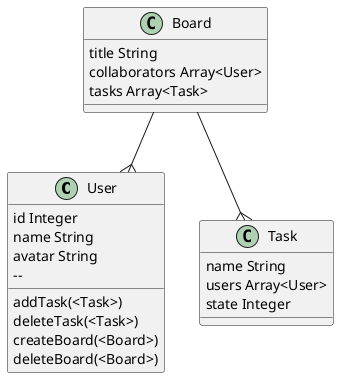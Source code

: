 @startuml
class User {
    id Integer 
    name String
    avatar String 
    -- 
    addTask(<Task>)
    deleteTask(<Task>)
    createBoard(<Board>)
    deleteBoard(<Board>)
}
class Task {
    name String 
    users Array<User> 
    state Integer  
}
class Board {
    title String
    collaborators Array<User>
    tasks Array<Task>
}

Board --{ User
Board --{ Task 
@enduml